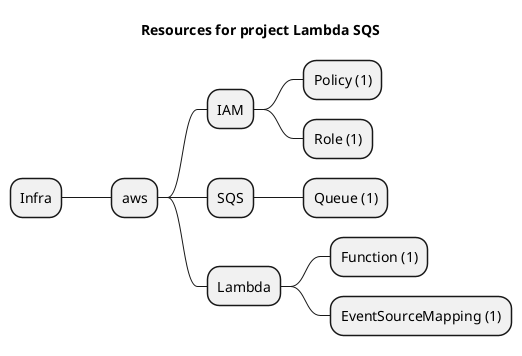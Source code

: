 @startmindmap
title Resources for project Lambda SQS
skinparam monochrome true
+ Infra
++ aws
+++ IAM
++++ Policy (1)
++++ Role (1)
+++ SQS
++++ Queue (1)
+++ Lambda
++++ Function (1)
++++ EventSourceMapping (1)
@endmindmap